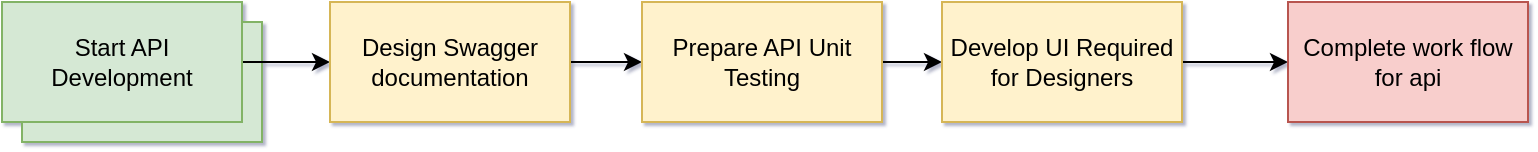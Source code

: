 <mxfile version="14.0.1" type="github">
  <diagram id="pQNeEdPDle5iqBmCIra-" name="Page-1">
    <mxGraphModel dx="2854" dy="860" grid="0" gridSize="10" guides="1" tooltips="1" connect="1" arrows="1" fold="1" page="0" pageScale="1" pageWidth="850" pageHeight="1100" background="#ffffff" math="1" shadow="1">
      <root>
        <mxCell id="0" />
        <mxCell id="1" parent="0" />
        <mxCell id="pg3aJAz9RqnfhDuoy9GE-8" value="" style="rounded=0;whiteSpace=wrap;html=1;fillColor=#d5e8d4;strokeColor=#82b366;" parent="1" vertex="1">
          <mxGeometry x="-314" y="118" width="120" height="60" as="geometry" />
        </mxCell>
        <mxCell id="pg3aJAz9RqnfhDuoy9GE-5" style="edgeStyle=orthogonalEdgeStyle;rounded=0;orthogonalLoop=1;jettySize=auto;html=1;entryX=0;entryY=0.5;entryDx=0;entryDy=0;" parent="1" source="pg3aJAz9RqnfhDuoy9GE-1" target="pg3aJAz9RqnfhDuoy9GE-2" edge="1">
          <mxGeometry relative="1" as="geometry">
            <mxPoint x="-184" y="138" as="targetPoint" />
          </mxGeometry>
        </mxCell>
        <mxCell id="pg3aJAz9RqnfhDuoy9GE-1" value="Start API Development" style="rounded=0;whiteSpace=wrap;html=1;direction=east;fillColor=#d5e8d4;strokeColor=#82b366;" parent="1" vertex="1">
          <mxGeometry x="-324" y="108" width="120" height="60" as="geometry" />
        </mxCell>
        <mxCell id="pg3aJAz9RqnfhDuoy9GE-6" style="edgeStyle=orthogonalEdgeStyle;rounded=0;orthogonalLoop=1;jettySize=auto;html=1;exitX=1;exitY=0.5;exitDx=0;exitDy=0;" parent="1" source="pg3aJAz9RqnfhDuoy9GE-2" target="pg3aJAz9RqnfhDuoy9GE-3" edge="1">
          <mxGeometry relative="1" as="geometry" />
        </mxCell>
        <mxCell id="pg3aJAz9RqnfhDuoy9GE-2" value="Design Swagger documentation" style="rounded=0;whiteSpace=wrap;html=1;fillColor=#fff2cc;strokeColor=#d6b656;" parent="1" vertex="1">
          <mxGeometry x="-160" y="108" width="120" height="60" as="geometry" />
        </mxCell>
        <mxCell id="pg3aJAz9RqnfhDuoy9GE-7" style="edgeStyle=orthogonalEdgeStyle;rounded=0;orthogonalLoop=1;jettySize=auto;html=1;exitX=1;exitY=0.5;exitDx=0;exitDy=0;entryX=0;entryY=0.5;entryDx=0;entryDy=0;" parent="1" source="pg3aJAz9RqnfhDuoy9GE-3" target="pg3aJAz9RqnfhDuoy9GE-4" edge="1">
          <mxGeometry relative="1" as="geometry" />
        </mxCell>
        <mxCell id="pg3aJAz9RqnfhDuoy9GE-3" value="Prepare API Unit Testing" style="rounded=0;whiteSpace=wrap;html=1;fillColor=#fff2cc;strokeColor=#d6b656;" parent="1" vertex="1">
          <mxGeometry x="-4" y="108" width="120" height="60" as="geometry" />
        </mxCell>
        <mxCell id="pg3aJAz9RqnfhDuoy9GE-10" value="" style="edgeStyle=orthogonalEdgeStyle;rounded=0;orthogonalLoop=1;jettySize=auto;html=1;" parent="1" source="pg3aJAz9RqnfhDuoy9GE-4" target="pg3aJAz9RqnfhDuoy9GE-9" edge="1">
          <mxGeometry relative="1" as="geometry" />
        </mxCell>
        <mxCell id="pg3aJAz9RqnfhDuoy9GE-4" value="Develop UI Required for Designers" style="rounded=0;whiteSpace=wrap;html=1;fillColor=#fff2cc;strokeColor=#d6b656;" parent="1" vertex="1">
          <mxGeometry x="146" y="108" width="120" height="60" as="geometry" />
        </mxCell>
        <mxCell id="pg3aJAz9RqnfhDuoy9GE-9" value="&lt;div&gt;Complete work flow for api&lt;br&gt;&lt;/div&gt;" style="whiteSpace=wrap;html=1;rounded=0;fillColor=#f8cecc;strokeColor=#b85450;" parent="1" vertex="1">
          <mxGeometry x="319" y="108" width="120" height="60" as="geometry" />
        </mxCell>
      </root>
    </mxGraphModel>
  </diagram>
</mxfile>
